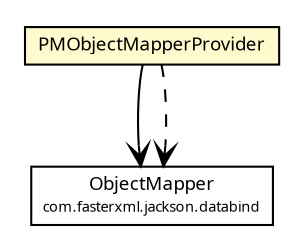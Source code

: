 #!/usr/local/bin/dot
#
# Class diagram 
# Generated by UMLGraph version R5_6-24-gf6e263 (http://www.umlgraph.org/)
#

digraph G {
	edge [fontname="Trebuchet MS",fontsize=10,labelfontname="Trebuchet MS",labelfontsize=10];
	node [fontname="Trebuchet MS",fontsize=10,shape=plaintext];
	nodesep=0.25;
	ranksep=0.5;
	// org.maxur.perfmodel.backend.rest.PMObjectMapperProvider
	c192 [label=<<table title="org.maxur.perfmodel.backend.rest.PMObjectMapperProvider" border="0" cellborder="1" cellspacing="0" cellpadding="2" port="p" bgcolor="lemonChiffon" href="./PMObjectMapperProvider.html">
		<tr><td><table border="0" cellspacing="0" cellpadding="1">
<tr><td align="center" balign="center"><font face="Trebuchet MS"> PMObjectMapperProvider </font></td></tr>
		</table></td></tr>
		</table>>, URL="./PMObjectMapperProvider.html", fontname="Trebuchet MS", fontcolor="black", fontsize=9.0];
	// org.maxur.perfmodel.backend.rest.PMObjectMapperProvider NAVASSOC com.fasterxml.jackson.databind.ObjectMapper
	c192:p -> c251:p [taillabel="", label="", headlabel="", fontname="Trebuchet MS", fontcolor="black", fontsize=10.0, color="black", arrowhead=open];
	// org.maxur.perfmodel.backend.rest.PMObjectMapperProvider DEPEND com.fasterxml.jackson.databind.ObjectMapper
	c192:p -> c251:p [taillabel="", label="", headlabel="", fontname="Trebuchet MS", fontcolor="black", fontsize=10.0, color="black", arrowhead=open, style=dashed];
	// com.fasterxml.jackson.databind.ObjectMapper
	c251 [label=<<table title="com.fasterxml.jackson.databind.ObjectMapper" border="0" cellborder="1" cellspacing="0" cellpadding="2" port="p">
		<tr><td><table border="0" cellspacing="0" cellpadding="1">
<tr><td align="center" balign="center"><font face="Trebuchet MS"> ObjectMapper </font></td></tr>
<tr><td align="center" balign="center"><font face="Trebuchet MS" point-size="7.0"> com.fasterxml.jackson.databind </font></td></tr>
		</table></td></tr>
		</table>>, URL="null", fontname="Trebuchet MS", fontcolor="black", fontsize=9.0];
}

